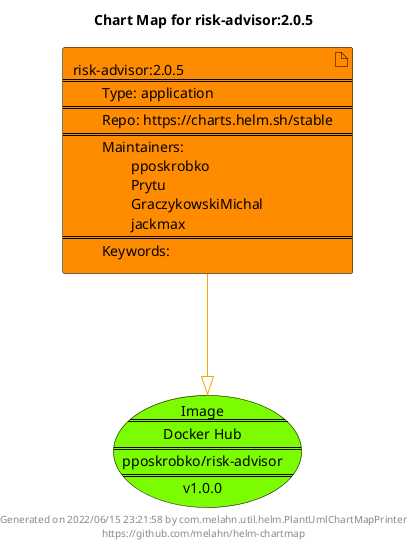 @startuml
skinparam linetype ortho
skinparam backgroundColor white
skinparam usecaseBorderColor black
skinparam usecaseArrowColor LightSlateGray
skinparam artifactBorderColor black
skinparam artifactArrowColor LightSlateGray

title Chart Map for risk-advisor:2.0.5

'There is one referenced Helm Chart
artifact "risk-advisor:2.0.5\n====\n\tType: application\n====\n\tRepo: https://charts.helm.sh/stable\n====\n\tMaintainers: \n\t\tpposkrobko\n\t\tPrytu\n\t\tGraczykowskiMichal\n\t\tjackmax\n====\n\tKeywords: " as risk_advisor_2_0_5 #Darkorange

'There is one referenced Docker Image
usecase "Image\n====\nDocker Hub\n====\npposkrobko/risk-advisor\n====\nv1.0.0" as pposkrobko_risk_advisor_v1_0_0 #LawnGreen

'Chart Dependencies
risk_advisor_2_0_5--[#orange]-|>pposkrobko_risk_advisor_v1_0_0

center footer Generated on 2022/06/15 23:21:58 by com.melahn.util.helm.PlantUmlChartMapPrinter\nhttps://github.com/melahn/helm-chartmap
@enduml
